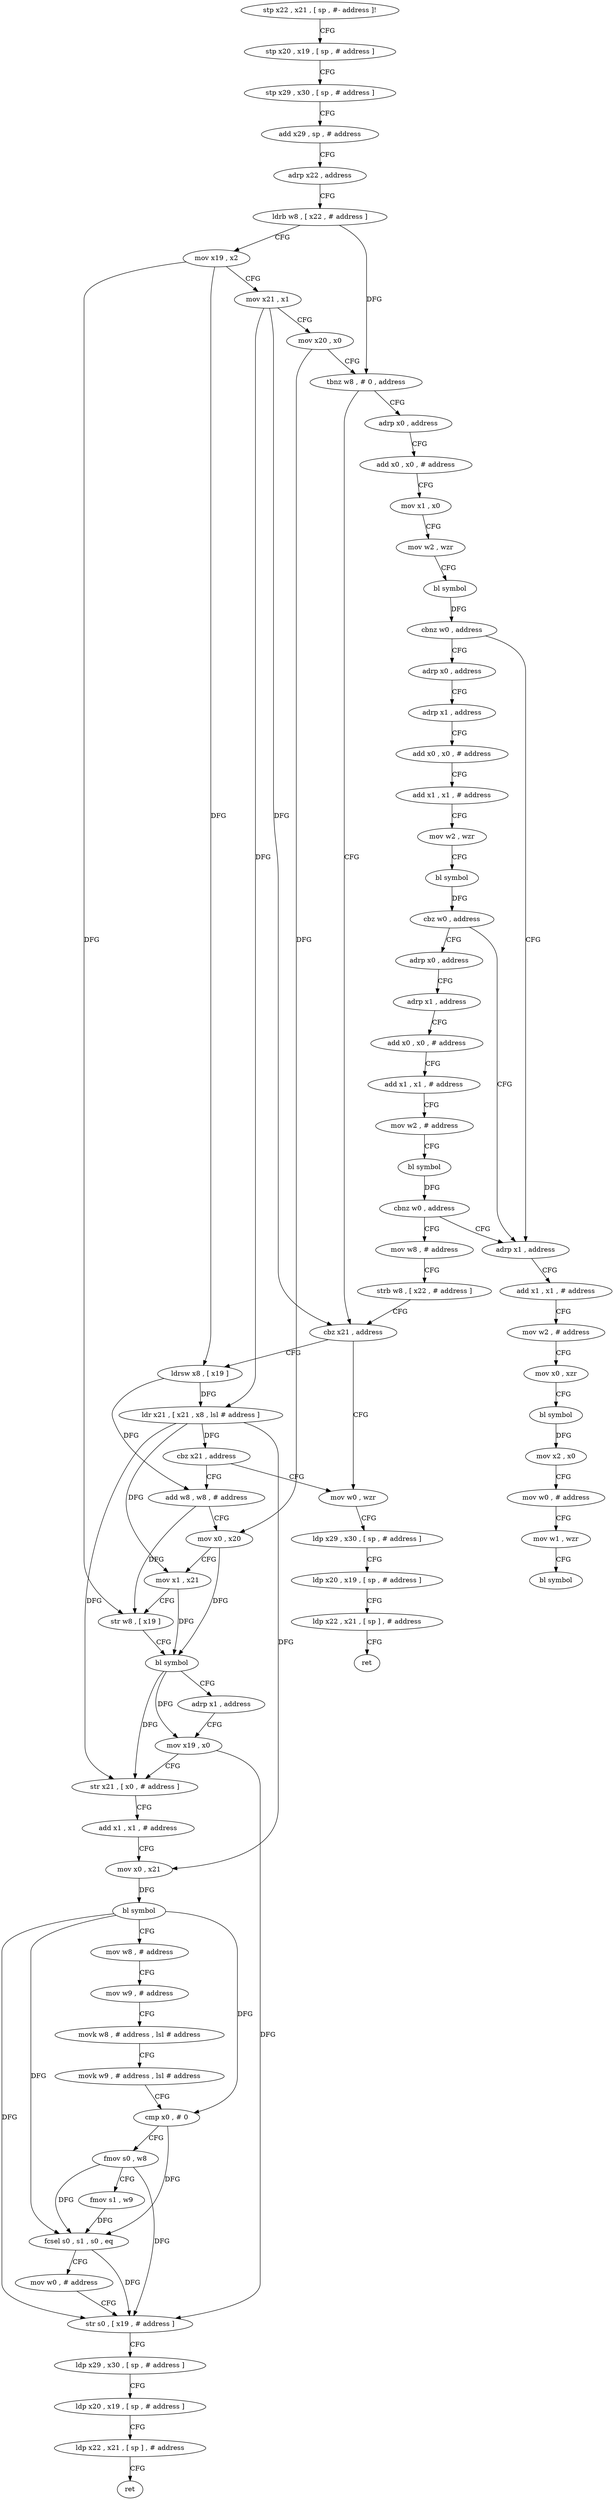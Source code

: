 digraph "func" {
"4250908" [label = "stp x22 , x21 , [ sp , #- address ]!" ]
"4250912" [label = "stp x20 , x19 , [ sp , # address ]" ]
"4250916" [label = "stp x29 , x30 , [ sp , # address ]" ]
"4250920" [label = "add x29 , sp , # address" ]
"4250924" [label = "adrp x22 , address" ]
"4250928" [label = "ldrb w8 , [ x22 , # address ]" ]
"4250932" [label = "mov x19 , x2" ]
"4250936" [label = "mov x21 , x1" ]
"4250940" [label = "mov x20 , x0" ]
"4250944" [label = "tbnz w8 , # 0 , address" ]
"4251036" [label = "cbz x21 , address" ]
"4250948" [label = "adrp x0 , address" ]
"4251152" [label = "mov w0 , wzr" ]
"4251040" [label = "ldrsw x8 , [ x19 ]" ]
"4250952" [label = "add x0 , x0 , # address" ]
"4250956" [label = "mov x1 , x0" ]
"4250960" [label = "mov w2 , wzr" ]
"4250964" [label = "bl symbol" ]
"4250968" [label = "cbnz w0 , address" ]
"4251172" [label = "adrp x1 , address" ]
"4250972" [label = "adrp x0 , address" ]
"4251156" [label = "ldp x29 , x30 , [ sp , # address ]" ]
"4251160" [label = "ldp x20 , x19 , [ sp , # address ]" ]
"4251164" [label = "ldp x22 , x21 , [ sp ] , # address" ]
"4251168" [label = "ret" ]
"4251044" [label = "ldr x21 , [ x21 , x8 , lsl # address ]" ]
"4251048" [label = "cbz x21 , address" ]
"4251052" [label = "add w8 , w8 , # address" ]
"4251176" [label = "add x1 , x1 , # address" ]
"4251180" [label = "mov w2 , # address" ]
"4251184" [label = "mov x0 , xzr" ]
"4251188" [label = "bl symbol" ]
"4251192" [label = "mov x2 , x0" ]
"4251196" [label = "mov w0 , # address" ]
"4251200" [label = "mov w1 , wzr" ]
"4251204" [label = "bl symbol" ]
"4250976" [label = "adrp x1 , address" ]
"4250980" [label = "add x0 , x0 , # address" ]
"4250984" [label = "add x1 , x1 , # address" ]
"4250988" [label = "mov w2 , wzr" ]
"4250992" [label = "bl symbol" ]
"4250996" [label = "cbz w0 , address" ]
"4251000" [label = "adrp x0 , address" ]
"4251056" [label = "mov x0 , x20" ]
"4251060" [label = "mov x1 , x21" ]
"4251064" [label = "str w8 , [ x19 ]" ]
"4251068" [label = "bl symbol" ]
"4251072" [label = "adrp x1 , address" ]
"4251076" [label = "mov x19 , x0" ]
"4251080" [label = "str x21 , [ x0 , # address ]" ]
"4251084" [label = "add x1 , x1 , # address" ]
"4251088" [label = "mov x0 , x21" ]
"4251092" [label = "bl symbol" ]
"4251096" [label = "mov w8 , # address" ]
"4251100" [label = "mov w9 , # address" ]
"4251104" [label = "movk w8 , # address , lsl # address" ]
"4251108" [label = "movk w9 , # address , lsl # address" ]
"4251112" [label = "cmp x0 , # 0" ]
"4251116" [label = "fmov s0 , w8" ]
"4251120" [label = "fmov s1 , w9" ]
"4251124" [label = "fcsel s0 , s1 , s0 , eq" ]
"4251128" [label = "mov w0 , # address" ]
"4251132" [label = "str s0 , [ x19 , # address ]" ]
"4251136" [label = "ldp x29 , x30 , [ sp , # address ]" ]
"4251140" [label = "ldp x20 , x19 , [ sp , # address ]" ]
"4251144" [label = "ldp x22 , x21 , [ sp ] , # address" ]
"4251148" [label = "ret" ]
"4251004" [label = "adrp x1 , address" ]
"4251008" [label = "add x0 , x0 , # address" ]
"4251012" [label = "add x1 , x1 , # address" ]
"4251016" [label = "mov w2 , # address" ]
"4251020" [label = "bl symbol" ]
"4251024" [label = "cbnz w0 , address" ]
"4251028" [label = "mov w8 , # address" ]
"4251032" [label = "strb w8 , [ x22 , # address ]" ]
"4250908" -> "4250912" [ label = "CFG" ]
"4250912" -> "4250916" [ label = "CFG" ]
"4250916" -> "4250920" [ label = "CFG" ]
"4250920" -> "4250924" [ label = "CFG" ]
"4250924" -> "4250928" [ label = "CFG" ]
"4250928" -> "4250932" [ label = "CFG" ]
"4250928" -> "4250944" [ label = "DFG" ]
"4250932" -> "4250936" [ label = "CFG" ]
"4250932" -> "4251040" [ label = "DFG" ]
"4250932" -> "4251064" [ label = "DFG" ]
"4250936" -> "4250940" [ label = "CFG" ]
"4250936" -> "4251036" [ label = "DFG" ]
"4250936" -> "4251044" [ label = "DFG" ]
"4250940" -> "4250944" [ label = "CFG" ]
"4250940" -> "4251056" [ label = "DFG" ]
"4250944" -> "4251036" [ label = "CFG" ]
"4250944" -> "4250948" [ label = "CFG" ]
"4251036" -> "4251152" [ label = "CFG" ]
"4251036" -> "4251040" [ label = "CFG" ]
"4250948" -> "4250952" [ label = "CFG" ]
"4251152" -> "4251156" [ label = "CFG" ]
"4251040" -> "4251044" [ label = "DFG" ]
"4251040" -> "4251052" [ label = "DFG" ]
"4250952" -> "4250956" [ label = "CFG" ]
"4250956" -> "4250960" [ label = "CFG" ]
"4250960" -> "4250964" [ label = "CFG" ]
"4250964" -> "4250968" [ label = "DFG" ]
"4250968" -> "4251172" [ label = "CFG" ]
"4250968" -> "4250972" [ label = "CFG" ]
"4251172" -> "4251176" [ label = "CFG" ]
"4250972" -> "4250976" [ label = "CFG" ]
"4251156" -> "4251160" [ label = "CFG" ]
"4251160" -> "4251164" [ label = "CFG" ]
"4251164" -> "4251168" [ label = "CFG" ]
"4251044" -> "4251048" [ label = "DFG" ]
"4251044" -> "4251060" [ label = "DFG" ]
"4251044" -> "4251080" [ label = "DFG" ]
"4251044" -> "4251088" [ label = "DFG" ]
"4251048" -> "4251152" [ label = "CFG" ]
"4251048" -> "4251052" [ label = "CFG" ]
"4251052" -> "4251056" [ label = "CFG" ]
"4251052" -> "4251064" [ label = "DFG" ]
"4251176" -> "4251180" [ label = "CFG" ]
"4251180" -> "4251184" [ label = "CFG" ]
"4251184" -> "4251188" [ label = "CFG" ]
"4251188" -> "4251192" [ label = "DFG" ]
"4251192" -> "4251196" [ label = "CFG" ]
"4251196" -> "4251200" [ label = "CFG" ]
"4251200" -> "4251204" [ label = "CFG" ]
"4250976" -> "4250980" [ label = "CFG" ]
"4250980" -> "4250984" [ label = "CFG" ]
"4250984" -> "4250988" [ label = "CFG" ]
"4250988" -> "4250992" [ label = "CFG" ]
"4250992" -> "4250996" [ label = "DFG" ]
"4250996" -> "4251172" [ label = "CFG" ]
"4250996" -> "4251000" [ label = "CFG" ]
"4251000" -> "4251004" [ label = "CFG" ]
"4251056" -> "4251060" [ label = "CFG" ]
"4251056" -> "4251068" [ label = "DFG" ]
"4251060" -> "4251064" [ label = "CFG" ]
"4251060" -> "4251068" [ label = "DFG" ]
"4251064" -> "4251068" [ label = "CFG" ]
"4251068" -> "4251072" [ label = "CFG" ]
"4251068" -> "4251076" [ label = "DFG" ]
"4251068" -> "4251080" [ label = "DFG" ]
"4251072" -> "4251076" [ label = "CFG" ]
"4251076" -> "4251080" [ label = "CFG" ]
"4251076" -> "4251132" [ label = "DFG" ]
"4251080" -> "4251084" [ label = "CFG" ]
"4251084" -> "4251088" [ label = "CFG" ]
"4251088" -> "4251092" [ label = "DFG" ]
"4251092" -> "4251096" [ label = "CFG" ]
"4251092" -> "4251112" [ label = "DFG" ]
"4251092" -> "4251124" [ label = "DFG" ]
"4251092" -> "4251132" [ label = "DFG" ]
"4251096" -> "4251100" [ label = "CFG" ]
"4251100" -> "4251104" [ label = "CFG" ]
"4251104" -> "4251108" [ label = "CFG" ]
"4251108" -> "4251112" [ label = "CFG" ]
"4251112" -> "4251116" [ label = "CFG" ]
"4251112" -> "4251124" [ label = "DFG" ]
"4251116" -> "4251120" [ label = "CFG" ]
"4251116" -> "4251124" [ label = "DFG" ]
"4251116" -> "4251132" [ label = "DFG" ]
"4251120" -> "4251124" [ label = "DFG" ]
"4251124" -> "4251128" [ label = "CFG" ]
"4251124" -> "4251132" [ label = "DFG" ]
"4251128" -> "4251132" [ label = "CFG" ]
"4251132" -> "4251136" [ label = "CFG" ]
"4251136" -> "4251140" [ label = "CFG" ]
"4251140" -> "4251144" [ label = "CFG" ]
"4251144" -> "4251148" [ label = "CFG" ]
"4251004" -> "4251008" [ label = "CFG" ]
"4251008" -> "4251012" [ label = "CFG" ]
"4251012" -> "4251016" [ label = "CFG" ]
"4251016" -> "4251020" [ label = "CFG" ]
"4251020" -> "4251024" [ label = "DFG" ]
"4251024" -> "4251172" [ label = "CFG" ]
"4251024" -> "4251028" [ label = "CFG" ]
"4251028" -> "4251032" [ label = "CFG" ]
"4251032" -> "4251036" [ label = "CFG" ]
}

